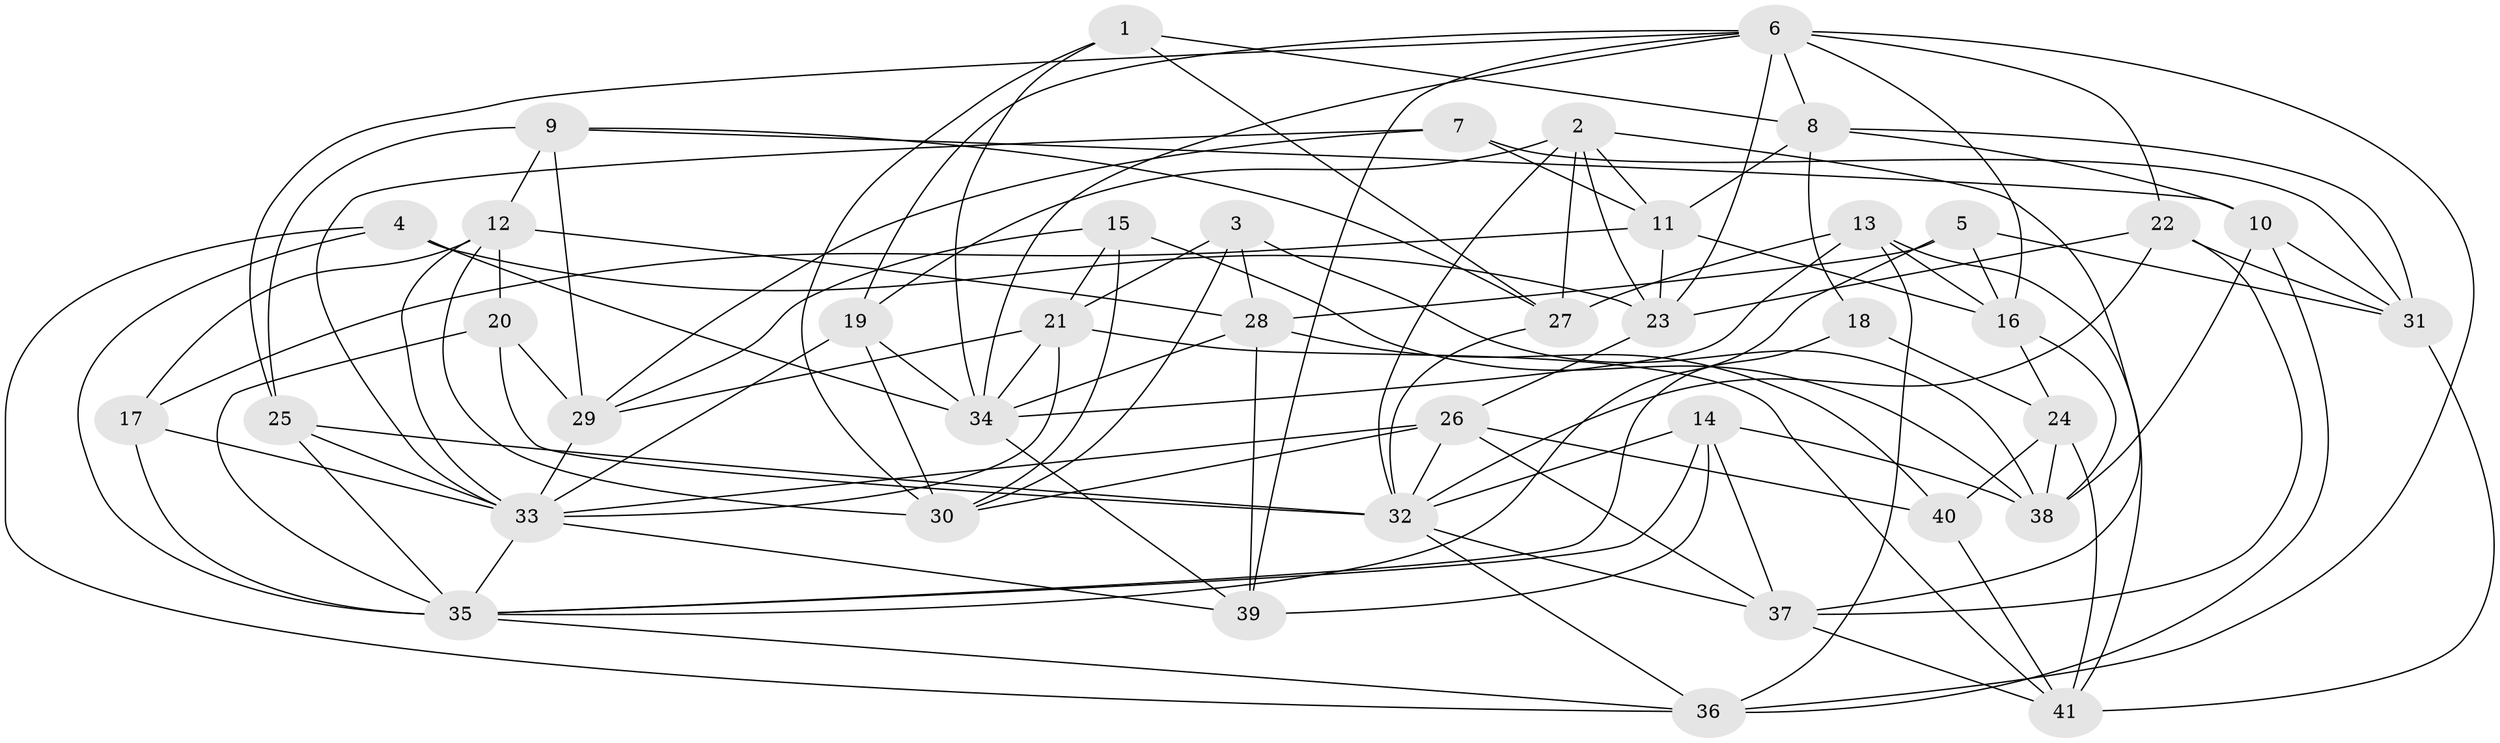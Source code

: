 // original degree distribution, {4: 1.0}
// Generated by graph-tools (version 1.1) at 2025/27/03/09/25 03:27:00]
// undirected, 41 vertices, 115 edges
graph export_dot {
graph [start="1"]
  node [color=gray90,style=filled];
  1;
  2;
  3;
  4;
  5;
  6;
  7;
  8;
  9;
  10;
  11;
  12;
  13;
  14;
  15;
  16;
  17;
  18;
  19;
  20;
  21;
  22;
  23;
  24;
  25;
  26;
  27;
  28;
  29;
  30;
  31;
  32;
  33;
  34;
  35;
  36;
  37;
  38;
  39;
  40;
  41;
  1 -- 8 [weight=1.0];
  1 -- 27 [weight=1.0];
  1 -- 30 [weight=1.0];
  1 -- 34 [weight=1.0];
  2 -- 11 [weight=1.0];
  2 -- 19 [weight=1.0];
  2 -- 23 [weight=1.0];
  2 -- 27 [weight=1.0];
  2 -- 32 [weight=1.0];
  2 -- 37 [weight=1.0];
  3 -- 21 [weight=1.0];
  3 -- 28 [weight=1.0];
  3 -- 30 [weight=1.0];
  3 -- 38 [weight=1.0];
  4 -- 23 [weight=1.0];
  4 -- 34 [weight=1.0];
  4 -- 35 [weight=1.0];
  4 -- 36 [weight=1.0];
  5 -- 16 [weight=1.0];
  5 -- 28 [weight=1.0];
  5 -- 31 [weight=1.0];
  5 -- 35 [weight=1.0];
  6 -- 8 [weight=1.0];
  6 -- 16 [weight=1.0];
  6 -- 19 [weight=1.0];
  6 -- 22 [weight=2.0];
  6 -- 23 [weight=1.0];
  6 -- 25 [weight=1.0];
  6 -- 34 [weight=1.0];
  6 -- 36 [weight=1.0];
  6 -- 39 [weight=1.0];
  7 -- 11 [weight=1.0];
  7 -- 29 [weight=1.0];
  7 -- 31 [weight=1.0];
  7 -- 33 [weight=1.0];
  8 -- 10 [weight=1.0];
  8 -- 11 [weight=1.0];
  8 -- 18 [weight=1.0];
  8 -- 31 [weight=1.0];
  9 -- 10 [weight=2.0];
  9 -- 12 [weight=1.0];
  9 -- 25 [weight=1.0];
  9 -- 27 [weight=1.0];
  9 -- 29 [weight=1.0];
  10 -- 31 [weight=1.0];
  10 -- 36 [weight=1.0];
  10 -- 38 [weight=1.0];
  11 -- 16 [weight=1.0];
  11 -- 17 [weight=1.0];
  11 -- 23 [weight=1.0];
  12 -- 17 [weight=1.0];
  12 -- 20 [weight=1.0];
  12 -- 28 [weight=1.0];
  12 -- 30 [weight=1.0];
  12 -- 33 [weight=1.0];
  13 -- 16 [weight=1.0];
  13 -- 27 [weight=1.0];
  13 -- 34 [weight=2.0];
  13 -- 36 [weight=1.0];
  13 -- 41 [weight=1.0];
  14 -- 32 [weight=1.0];
  14 -- 35 [weight=1.0];
  14 -- 37 [weight=1.0];
  14 -- 38 [weight=1.0];
  14 -- 39 [weight=2.0];
  15 -- 21 [weight=1.0];
  15 -- 29 [weight=1.0];
  15 -- 30 [weight=1.0];
  15 -- 38 [weight=1.0];
  16 -- 24 [weight=1.0];
  16 -- 38 [weight=1.0];
  17 -- 33 [weight=1.0];
  17 -- 35 [weight=1.0];
  18 -- 24 [weight=2.0];
  18 -- 35 [weight=1.0];
  19 -- 30 [weight=1.0];
  19 -- 33 [weight=1.0];
  19 -- 34 [weight=2.0];
  20 -- 29 [weight=1.0];
  20 -- 32 [weight=1.0];
  20 -- 35 [weight=1.0];
  21 -- 29 [weight=1.0];
  21 -- 33 [weight=1.0];
  21 -- 34 [weight=1.0];
  21 -- 41 [weight=1.0];
  22 -- 23 [weight=1.0];
  22 -- 31 [weight=1.0];
  22 -- 32 [weight=1.0];
  22 -- 37 [weight=1.0];
  23 -- 26 [weight=1.0];
  24 -- 38 [weight=1.0];
  24 -- 40 [weight=1.0];
  24 -- 41 [weight=1.0];
  25 -- 32 [weight=1.0];
  25 -- 33 [weight=1.0];
  25 -- 35 [weight=2.0];
  26 -- 30 [weight=1.0];
  26 -- 32 [weight=1.0];
  26 -- 33 [weight=1.0];
  26 -- 37 [weight=1.0];
  26 -- 40 [weight=1.0];
  27 -- 32 [weight=2.0];
  28 -- 34 [weight=1.0];
  28 -- 39 [weight=1.0];
  28 -- 40 [weight=1.0];
  29 -- 33 [weight=1.0];
  31 -- 41 [weight=1.0];
  32 -- 36 [weight=1.0];
  32 -- 37 [weight=1.0];
  33 -- 35 [weight=1.0];
  33 -- 39 [weight=1.0];
  34 -- 39 [weight=1.0];
  35 -- 36 [weight=1.0];
  37 -- 41 [weight=1.0];
  40 -- 41 [weight=1.0];
}
